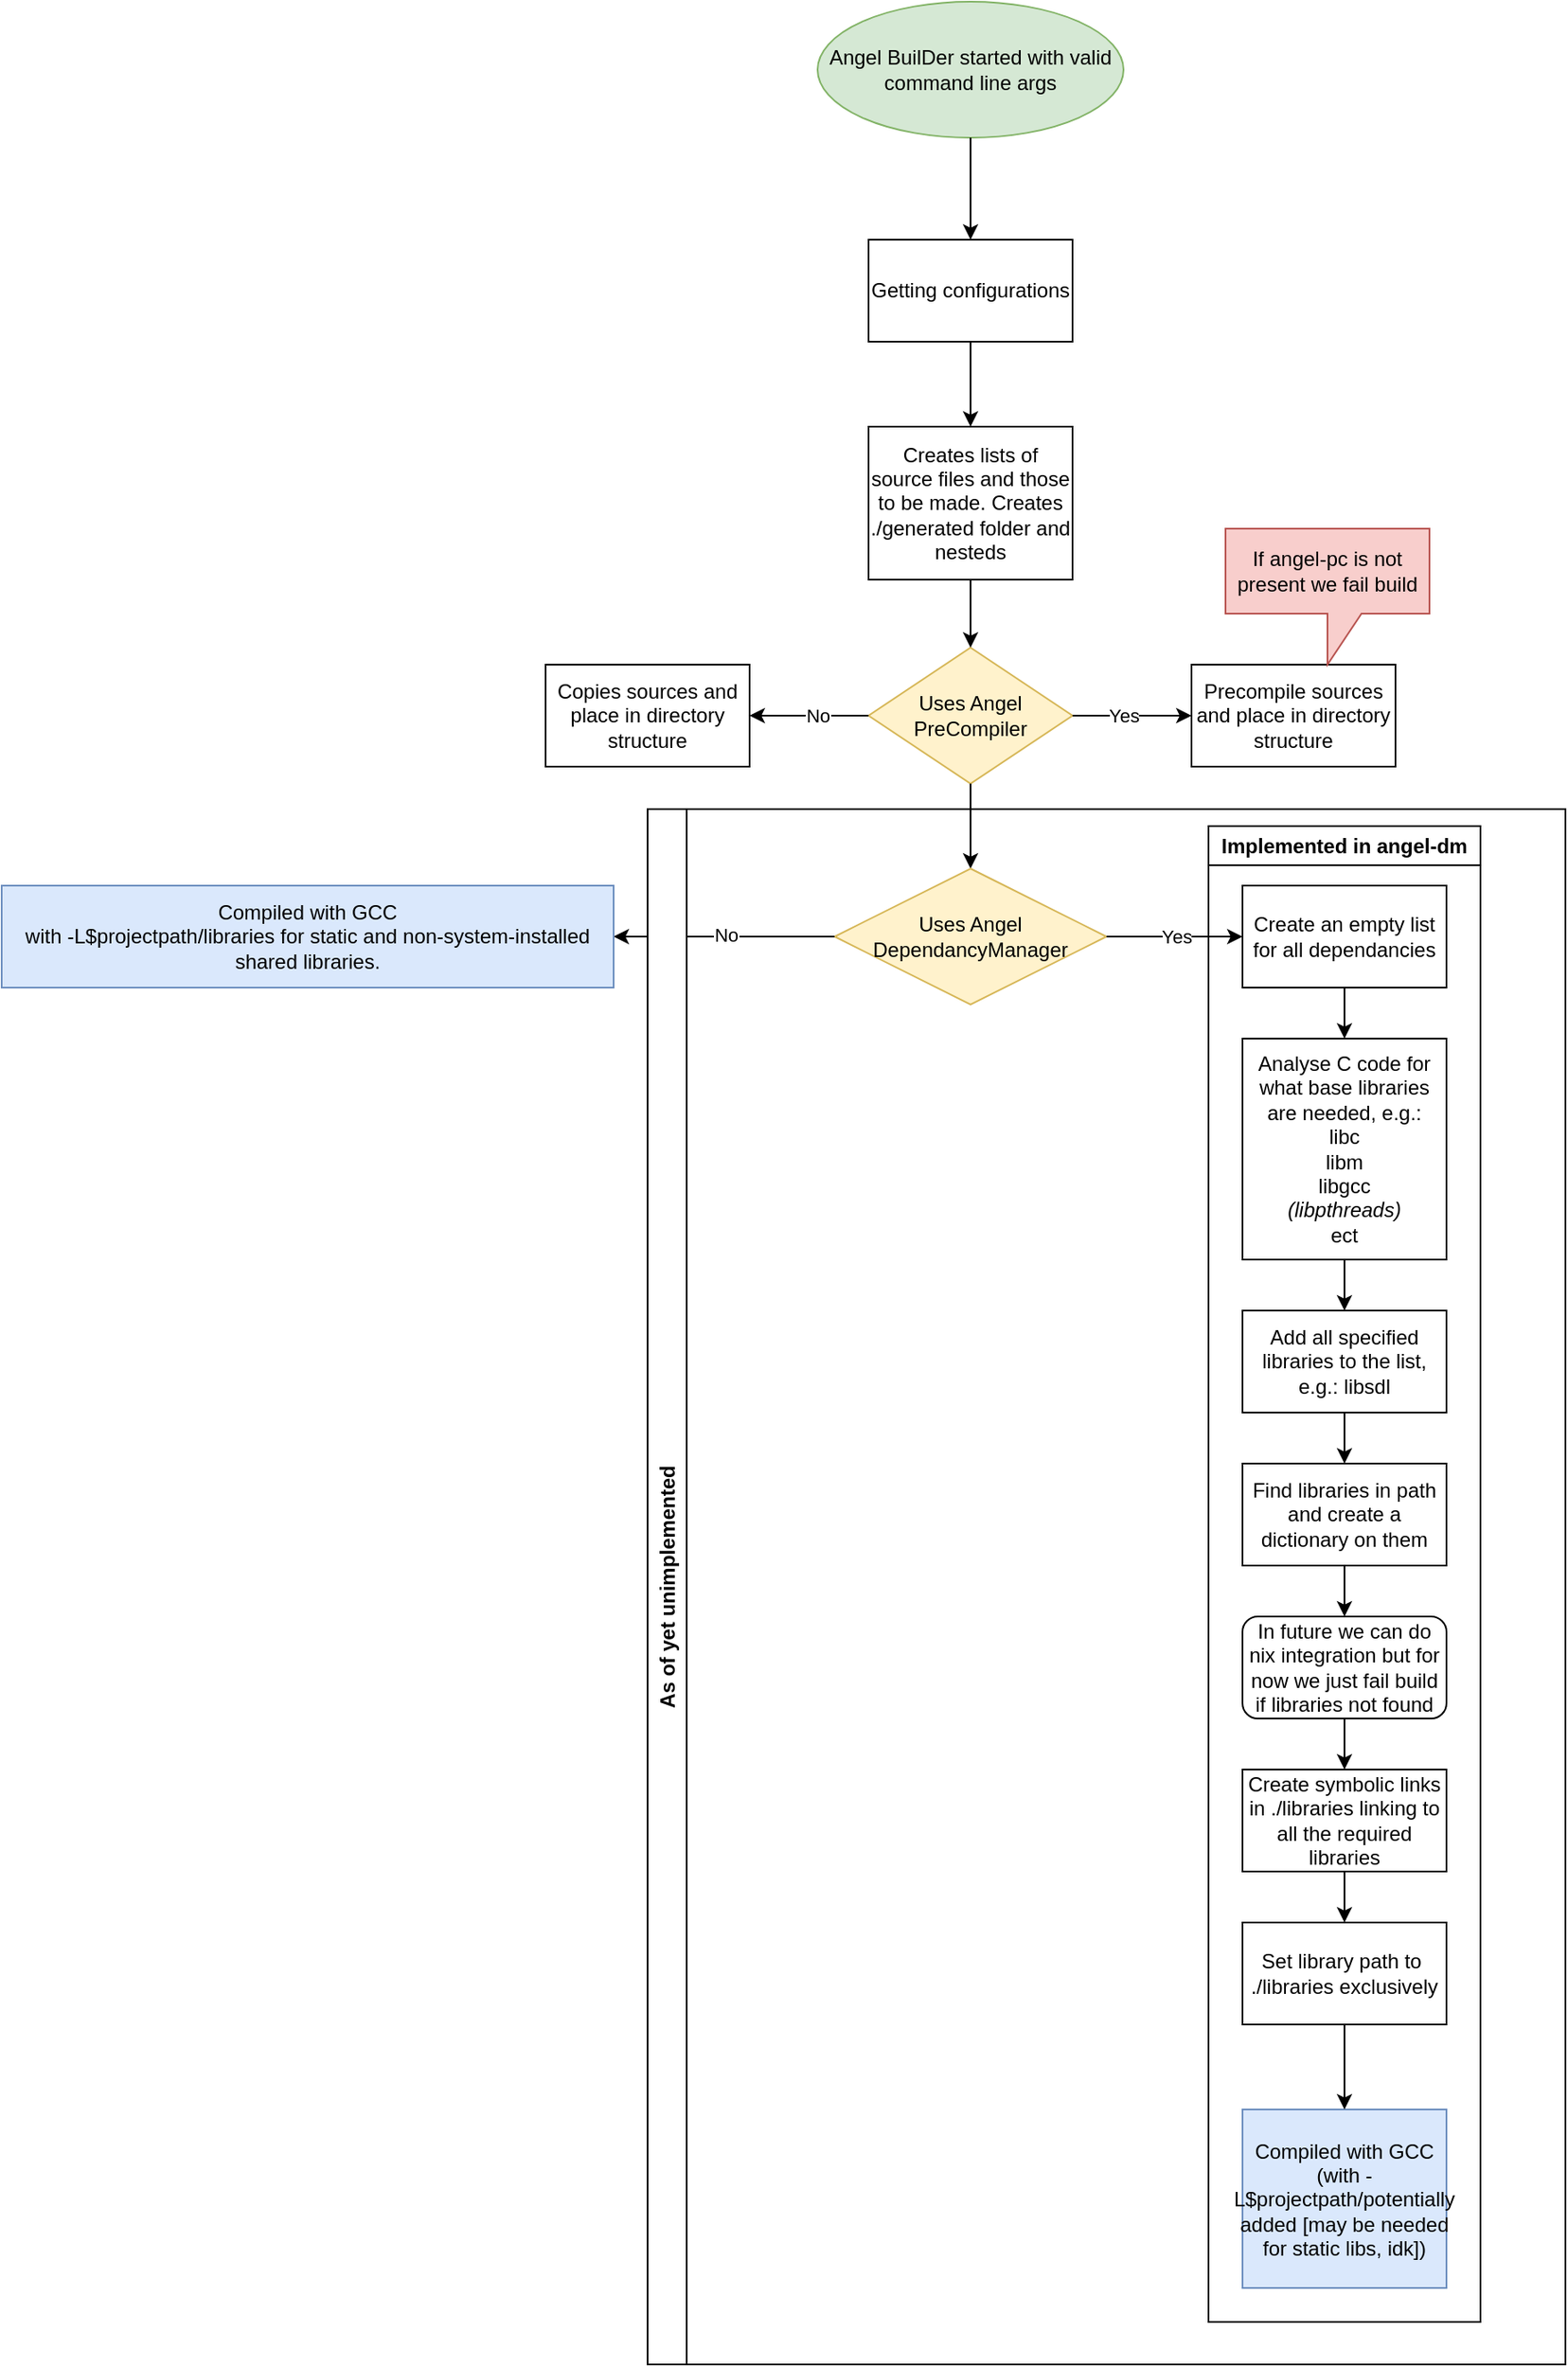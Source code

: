 <mxfile version="26.0.10">
  <diagram id="C5RBs43oDa-KdzZeNtuy" name="Page-1">
    <mxGraphModel dx="2238" dy="1359" grid="1" gridSize="10" guides="1" tooltips="1" connect="1" arrows="1" fold="1" page="1" pageScale="1" pageWidth="827" pageHeight="1169" math="0" shadow="0">
      <root>
        <mxCell id="WIyWlLk6GJQsqaUBKTNV-0" />
        <mxCell id="WIyWlLk6GJQsqaUBKTNV-1" parent="WIyWlLk6GJQsqaUBKTNV-0" />
        <mxCell id="kCWSSXeHFQ03dD5S37jI-1" value="Angel BuilDer started with valid command line args" style="ellipse;whiteSpace=wrap;html=1;fillColor=#d5e8d4;strokeColor=#82b366;" vertex="1" parent="WIyWlLk6GJQsqaUBKTNV-1">
          <mxGeometry width="180" height="80" as="geometry" />
        </mxCell>
        <mxCell id="kCWSSXeHFQ03dD5S37jI-3" value="" style="endArrow=classic;html=1;rounded=0;exitX=0.5;exitY=1;exitDx=0;exitDy=0;entryX=0.5;entryY=0;entryDx=0;entryDy=0;" edge="1" parent="WIyWlLk6GJQsqaUBKTNV-1" source="kCWSSXeHFQ03dD5S37jI-1" target="kCWSSXeHFQ03dD5S37jI-4">
          <mxGeometry width="50" height="50" relative="1" as="geometry">
            <mxPoint x="60" y="80" as="sourcePoint" />
            <mxPoint x="97" y="140" as="targetPoint" />
          </mxGeometry>
        </mxCell>
        <mxCell id="kCWSSXeHFQ03dD5S37jI-4" value="Getting configurations" style="rounded=0;whiteSpace=wrap;html=1;" vertex="1" parent="WIyWlLk6GJQsqaUBKTNV-1">
          <mxGeometry x="30" y="140" width="120" height="60" as="geometry" />
        </mxCell>
        <mxCell id="kCWSSXeHFQ03dD5S37jI-7" value="" style="endArrow=classic;html=1;rounded=0;entryX=0.5;entryY=0;entryDx=0;entryDy=0;" edge="1" parent="WIyWlLk6GJQsqaUBKTNV-1">
          <mxGeometry width="50" height="50" relative="1" as="geometry">
            <mxPoint x="90" y="200" as="sourcePoint" />
            <mxPoint x="90.0" y="250" as="targetPoint" />
          </mxGeometry>
        </mxCell>
        <mxCell id="kCWSSXeHFQ03dD5S37jI-10" value="Creates lists of source files and those to be made. Creates ./generated folder and nesteds" style="rounded=0;whiteSpace=wrap;html=1;" vertex="1" parent="WIyWlLk6GJQsqaUBKTNV-1">
          <mxGeometry x="30" y="250" width="120" height="90" as="geometry" />
        </mxCell>
        <mxCell id="kCWSSXeHFQ03dD5S37jI-11" value="Uses Angel PreCompiler" style="rhombus;whiteSpace=wrap;html=1;fillColor=#fff2cc;strokeColor=#d6b656;" vertex="1" parent="WIyWlLk6GJQsqaUBKTNV-1">
          <mxGeometry x="30" y="380" width="120" height="80" as="geometry" />
        </mxCell>
        <mxCell id="kCWSSXeHFQ03dD5S37jI-12" value="" style="endArrow=classic;html=1;rounded=0;entryX=0.5;entryY=0;entryDx=0;entryDy=0;" edge="1" parent="WIyWlLk6GJQsqaUBKTNV-1" target="kCWSSXeHFQ03dD5S37jI-11">
          <mxGeometry width="50" height="50" relative="1" as="geometry">
            <mxPoint x="90" y="340" as="sourcePoint" />
            <mxPoint x="140" y="290" as="targetPoint" />
          </mxGeometry>
        </mxCell>
        <mxCell id="kCWSSXeHFQ03dD5S37jI-14" value="Precompile sources and place in directory structure" style="rounded=0;whiteSpace=wrap;html=1;" vertex="1" parent="WIyWlLk6GJQsqaUBKTNV-1">
          <mxGeometry x="220" y="390" width="120" height="60" as="geometry" />
        </mxCell>
        <mxCell id="kCWSSXeHFQ03dD5S37jI-15" value="" style="endArrow=classic;html=1;rounded=0;" edge="1" parent="WIyWlLk6GJQsqaUBKTNV-1">
          <mxGeometry width="50" height="50" relative="1" as="geometry">
            <mxPoint x="150" y="420" as="sourcePoint" />
            <mxPoint x="220" y="420" as="targetPoint" />
          </mxGeometry>
        </mxCell>
        <mxCell id="kCWSSXeHFQ03dD5S37jI-16" value="Yes" style="edgeLabel;html=1;align=center;verticalAlign=middle;resizable=0;points=[];" vertex="1" connectable="0" parent="kCWSSXeHFQ03dD5S37jI-15">
          <mxGeometry x="0.406" y="-3" relative="1" as="geometry">
            <mxPoint x="-19" y="-3" as="offset" />
          </mxGeometry>
        </mxCell>
        <mxCell id="kCWSSXeHFQ03dD5S37jI-17" value="" style="endArrow=classic;html=1;rounded=0;" edge="1" parent="WIyWlLk6GJQsqaUBKTNV-1">
          <mxGeometry width="50" height="50" relative="1" as="geometry">
            <mxPoint x="30" y="420" as="sourcePoint" />
            <mxPoint x="-40" y="420" as="targetPoint" />
          </mxGeometry>
        </mxCell>
        <mxCell id="kCWSSXeHFQ03dD5S37jI-20" value="No" style="edgeLabel;html=1;align=center;verticalAlign=middle;resizable=0;points=[];" vertex="1" connectable="0" parent="kCWSSXeHFQ03dD5S37jI-17">
          <mxGeometry x="0.375" y="-1" relative="1" as="geometry">
            <mxPoint x="18" y="1" as="offset" />
          </mxGeometry>
        </mxCell>
        <mxCell id="kCWSSXeHFQ03dD5S37jI-18" value="&lt;div&gt;Copies sources and place in directory structure&lt;/div&gt;" style="rounded=0;whiteSpace=wrap;html=1;" vertex="1" parent="WIyWlLk6GJQsqaUBKTNV-1">
          <mxGeometry x="-160" y="390" width="120" height="60" as="geometry" />
        </mxCell>
        <mxCell id="kCWSSXeHFQ03dD5S37jI-21" value="" style="endArrow=classic;html=1;rounded=0;" edge="1" parent="WIyWlLk6GJQsqaUBKTNV-1">
          <mxGeometry width="50" height="50" relative="1" as="geometry">
            <mxPoint x="90" y="460" as="sourcePoint" />
            <mxPoint x="90" y="510" as="targetPoint" />
          </mxGeometry>
        </mxCell>
        <mxCell id="kCWSSXeHFQ03dD5S37jI-22" value="Uses Angel DependancyManager" style="rhombus;whiteSpace=wrap;html=1;fillColor=#fff2cc;strokeColor=#d6b656;" vertex="1" parent="WIyWlLk6GJQsqaUBKTNV-1">
          <mxGeometry x="10" y="510" width="160" height="80" as="geometry" />
        </mxCell>
        <mxCell id="kCWSSXeHFQ03dD5S37jI-23" value="" style="endArrow=classic;html=1;rounded=0;" edge="1" parent="WIyWlLk6GJQsqaUBKTNV-1" target="kCWSSXeHFQ03dD5S37jI-27">
          <mxGeometry width="50" height="50" relative="1" as="geometry">
            <mxPoint x="170" y="550" as="sourcePoint" />
            <mxPoint x="220" y="550" as="targetPoint" />
          </mxGeometry>
        </mxCell>
        <mxCell id="kCWSSXeHFQ03dD5S37jI-24" value="Yes" style="edgeLabel;html=1;align=center;verticalAlign=middle;resizable=0;points=[];" vertex="1" connectable="0" parent="kCWSSXeHFQ03dD5S37jI-23">
          <mxGeometry x="0.338" y="2" relative="1" as="geometry">
            <mxPoint x="-13" y="2" as="offset" />
          </mxGeometry>
        </mxCell>
        <mxCell id="kCWSSXeHFQ03dD5S37jI-25" value="" style="endArrow=classic;html=1;rounded=0;entryX=1;entryY=0.5;entryDx=0;entryDy=0;" edge="1" parent="WIyWlLk6GJQsqaUBKTNV-1" target="kCWSSXeHFQ03dD5S37jI-43">
          <mxGeometry width="50" height="50" relative="1" as="geometry">
            <mxPoint x="10" y="550" as="sourcePoint" />
            <mxPoint x="-40" y="550" as="targetPoint" />
          </mxGeometry>
        </mxCell>
        <mxCell id="kCWSSXeHFQ03dD5S37jI-26" value="&lt;div&gt;No&lt;/div&gt;" style="edgeLabel;html=1;align=center;verticalAlign=middle;resizable=0;points=[];" vertex="1" connectable="0" parent="kCWSSXeHFQ03dD5S37jI-25">
          <mxGeometry x="-0.012" y="-1" relative="1" as="geometry">
            <mxPoint as="offset" />
          </mxGeometry>
        </mxCell>
        <mxCell id="kCWSSXeHFQ03dD5S37jI-28" value="If angel-pc is not present we fail build" style="shape=callout;whiteSpace=wrap;html=1;perimeter=calloutPerimeter;fillColor=#f8cecc;strokeColor=#b85450;" vertex="1" parent="WIyWlLk6GJQsqaUBKTNV-1">
          <mxGeometry x="240" y="310" width="120" height="80" as="geometry" />
        </mxCell>
        <mxCell id="kCWSSXeHFQ03dD5S37jI-43" value="Compiled with GCC&lt;br&gt;with -L$projectpath/libraries for static and non-system-installed shared libraries." style="rounded=0;whiteSpace=wrap;html=1;fillColor=#dae8fc;strokeColor=#6c8ebf;" vertex="1" parent="WIyWlLk6GJQsqaUBKTNV-1">
          <mxGeometry x="-480" y="520" width="360" height="60" as="geometry" />
        </mxCell>
        <mxCell id="kCWSSXeHFQ03dD5S37jI-44" value="As of yet unimplemented" style="swimlane;horizontal=0;whiteSpace=wrap;html=1;" vertex="1" parent="WIyWlLk6GJQsqaUBKTNV-1">
          <mxGeometry x="-100" y="475" width="540" height="915" as="geometry">
            <mxRectangle x="-100" y="475" width="40" height="160" as="alternateBounds" />
          </mxGeometry>
        </mxCell>
        <mxCell id="kCWSSXeHFQ03dD5S37jI-27" value="Create an empty list for all dependancies" style="rounded=0;whiteSpace=wrap;html=1;" vertex="1" parent="kCWSSXeHFQ03dD5S37jI-44">
          <mxGeometry x="350" y="45" width="120" height="60" as="geometry" />
        </mxCell>
        <mxCell id="kCWSSXeHFQ03dD5S37jI-29" value="" style="endArrow=classic;html=1;rounded=0;" edge="1" parent="kCWSSXeHFQ03dD5S37jI-44">
          <mxGeometry width="50" height="50" relative="1" as="geometry">
            <mxPoint x="410" y="105" as="sourcePoint" />
            <mxPoint x="410" y="135" as="targetPoint" />
          </mxGeometry>
        </mxCell>
        <mxCell id="kCWSSXeHFQ03dD5S37jI-30" value="&lt;div&gt;Analyse C code for what base libraries are needed, e.g.:&lt;br&gt;libc&lt;/div&gt;&lt;div&gt;libm&lt;/div&gt;&lt;div&gt;libgcc&lt;/div&gt;&lt;div&gt;&lt;i&gt;(libpthreads)&lt;/i&gt;&lt;br&gt;&lt;/div&gt;&lt;div&gt;ect&lt;br&gt;&lt;/div&gt;" style="rounded=0;whiteSpace=wrap;html=1;" vertex="1" parent="kCWSSXeHFQ03dD5S37jI-44">
          <mxGeometry x="350" y="135" width="120" height="130" as="geometry" />
        </mxCell>
        <mxCell id="kCWSSXeHFQ03dD5S37jI-33" value="Add all specified libraries to the list, e.g.: libsdl" style="rounded=0;whiteSpace=wrap;html=1;" vertex="1" parent="kCWSSXeHFQ03dD5S37jI-44">
          <mxGeometry x="350" y="295" width="120" height="60" as="geometry" />
        </mxCell>
        <mxCell id="kCWSSXeHFQ03dD5S37jI-34" value="" style="endArrow=classic;html=1;rounded=0;entryX=0.5;entryY=0;entryDx=0;entryDy=0;" edge="1" parent="kCWSSXeHFQ03dD5S37jI-44" target="kCWSSXeHFQ03dD5S37jI-33">
          <mxGeometry width="50" height="50" relative="1" as="geometry">
            <mxPoint x="410" y="265" as="sourcePoint" />
            <mxPoint x="460" y="215" as="targetPoint" />
          </mxGeometry>
        </mxCell>
        <mxCell id="kCWSSXeHFQ03dD5S37jI-36" value="" style="endArrow=classic;html=1;rounded=0;" edge="1" parent="kCWSSXeHFQ03dD5S37jI-44">
          <mxGeometry width="50" height="50" relative="1" as="geometry">
            <mxPoint x="410" y="355" as="sourcePoint" />
            <mxPoint x="410" y="385" as="targetPoint" />
          </mxGeometry>
        </mxCell>
        <mxCell id="kCWSSXeHFQ03dD5S37jI-37" value="Find libraries in path and create a dictionary on them" style="rounded=0;whiteSpace=wrap;html=1;" vertex="1" parent="kCWSSXeHFQ03dD5S37jI-44">
          <mxGeometry x="350" y="385" width="120" height="60" as="geometry" />
        </mxCell>
        <mxCell id="kCWSSXeHFQ03dD5S37jI-39" value="In future we can do nix integration but for now we just fail build if libraries not found" style="rounded=1;whiteSpace=wrap;html=1;" vertex="1" parent="kCWSSXeHFQ03dD5S37jI-44">
          <mxGeometry x="350" y="475" width="120" height="60" as="geometry" />
        </mxCell>
        <mxCell id="kCWSSXeHFQ03dD5S37jI-40" value="" style="endArrow=classic;html=1;rounded=0;entryX=0.5;entryY=0;entryDx=0;entryDy=0;" edge="1" parent="kCWSSXeHFQ03dD5S37jI-44" target="kCWSSXeHFQ03dD5S37jI-39">
          <mxGeometry width="50" height="50" relative="1" as="geometry">
            <mxPoint x="410" y="445" as="sourcePoint" />
            <mxPoint x="460" y="395" as="targetPoint" />
          </mxGeometry>
        </mxCell>
        <mxCell id="kCWSSXeHFQ03dD5S37jI-41" value="Create symbolic links in ./libraries linking to all the required libraries" style="rounded=0;whiteSpace=wrap;html=1;" vertex="1" parent="kCWSSXeHFQ03dD5S37jI-44">
          <mxGeometry x="350" y="565" width="120" height="60" as="geometry" />
        </mxCell>
        <mxCell id="kCWSSXeHFQ03dD5S37jI-42" value="" style="endArrow=classic;html=1;rounded=0;entryX=0.5;entryY=0;entryDx=0;entryDy=0;" edge="1" parent="kCWSSXeHFQ03dD5S37jI-44" target="kCWSSXeHFQ03dD5S37jI-41">
          <mxGeometry width="50" height="50" relative="1" as="geometry">
            <mxPoint x="410" y="535" as="sourcePoint" />
            <mxPoint x="460" y="485" as="targetPoint" />
          </mxGeometry>
        </mxCell>
        <mxCell id="kCWSSXeHFQ03dD5S37jI-52" value="Implemented in angel-dm" style="swimlane;whiteSpace=wrap;html=1;" vertex="1" parent="kCWSSXeHFQ03dD5S37jI-44">
          <mxGeometry x="330" y="10" width="160" height="880" as="geometry">
            <mxRectangle x="330" y="10" width="180" height="30" as="alternateBounds" />
          </mxGeometry>
        </mxCell>
        <mxCell id="kCWSSXeHFQ03dD5S37jI-53" value="&lt;div&gt;Set library path to&amp;nbsp;&lt;/div&gt;&lt;div&gt;./libraries exclusively&lt;/div&gt;" style="rounded=0;whiteSpace=wrap;html=1;" vertex="1" parent="kCWSSXeHFQ03dD5S37jI-52">
          <mxGeometry x="20" y="645" width="120" height="60" as="geometry" />
        </mxCell>
        <mxCell id="kCWSSXeHFQ03dD5S37jI-54" value="Compiled with GCC&lt;br&gt;&lt;div&gt;(with -L$projectpath/potentially added [may be needed for static libs, idk])&lt;br&gt;&lt;/div&gt;" style="rounded=0;whiteSpace=wrap;html=1;fillColor=#dae8fc;strokeColor=#6c8ebf;" vertex="1" parent="kCWSSXeHFQ03dD5S37jI-52">
          <mxGeometry x="20" y="755" width="120" height="105" as="geometry" />
        </mxCell>
        <mxCell id="kCWSSXeHFQ03dD5S37jI-56" value="" style="endArrow=classic;html=1;rounded=0;entryX=0.5;entryY=0;entryDx=0;entryDy=0;" edge="1" parent="kCWSSXeHFQ03dD5S37jI-52" target="kCWSSXeHFQ03dD5S37jI-54">
          <mxGeometry width="50" height="50" relative="1" as="geometry">
            <mxPoint x="80" y="705" as="sourcePoint" />
            <mxPoint x="130" y="655" as="targetPoint" />
          </mxGeometry>
        </mxCell>
        <mxCell id="kCWSSXeHFQ03dD5S37jI-57" value="" style="endArrow=classic;html=1;rounded=0;entryX=0.5;entryY=0;entryDx=0;entryDy=0;" edge="1" parent="kCWSSXeHFQ03dD5S37jI-52" target="kCWSSXeHFQ03dD5S37jI-53">
          <mxGeometry width="50" height="50" relative="1" as="geometry">
            <mxPoint x="80" y="615" as="sourcePoint" />
            <mxPoint x="130" y="565" as="targetPoint" />
          </mxGeometry>
        </mxCell>
      </root>
    </mxGraphModel>
  </diagram>
</mxfile>

